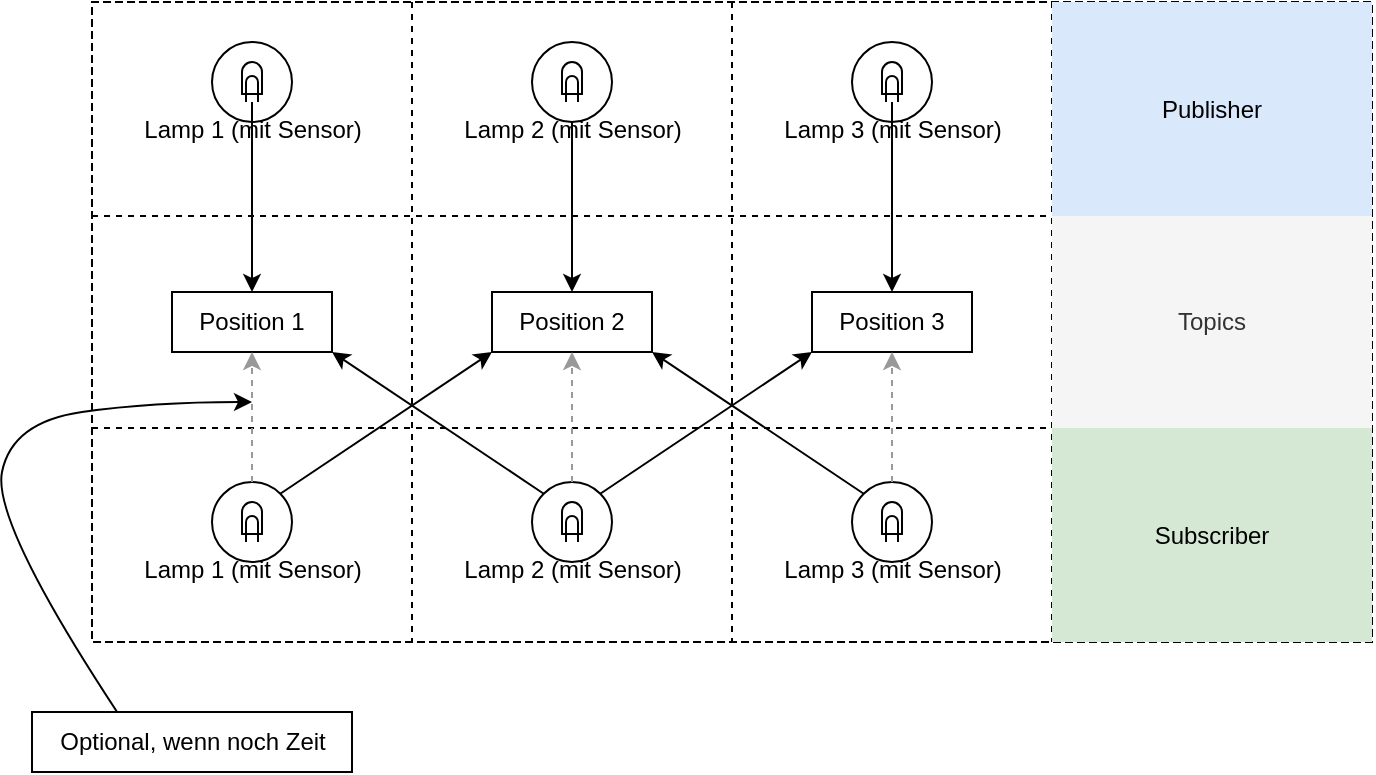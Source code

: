 <mxfile version="20.3.0" type="device"><diagram id="4X4gisASwxWvFrVxhyQj" name="Seite-1"><mxGraphModel dx="717" dy="546" grid="1" gridSize="10" guides="1" tooltips="1" connect="1" arrows="1" fold="1" page="1" pageScale="1" pageWidth="827" pageHeight="1169" math="0" shadow="0"><root><mxCell id="0"/><mxCell id="1" parent="0"/><mxCell id="Gg48wCXhTCdfV_ulJlR8-30" value="" style="shape=table;html=1;whiteSpace=wrap;startSize=0;container=1;collapsible=0;childLayout=tableLayout;dashed=1;perimeterSpacing=0;" parent="1" vertex="1"><mxGeometry x="120" y="720" width="640" height="320" as="geometry"/></mxCell><mxCell id="Gg48wCXhTCdfV_ulJlR8-31" value="" style="shape=tableRow;horizontal=0;startSize=0;swimlaneHead=0;swimlaneBody=0;top=0;left=0;bottom=0;right=0;collapsible=0;dropTarget=0;fillColor=none;points=[[0,0.5],[1,0.5]];portConstraint=eastwest;" parent="Gg48wCXhTCdfV_ulJlR8-30" vertex="1"><mxGeometry width="640" height="107" as="geometry"/></mxCell><mxCell id="Gg48wCXhTCdfV_ulJlR8-32" value="1" style="shape=partialRectangle;html=1;whiteSpace=wrap;connectable=0;fillColor=none;top=0;left=0;bottom=0;right=0;overflow=hidden;" parent="Gg48wCXhTCdfV_ulJlR8-31" vertex="1"><mxGeometry width="160" height="107" as="geometry"><mxRectangle width="160" height="107" as="alternateBounds"/></mxGeometry></mxCell><mxCell id="Gg48wCXhTCdfV_ulJlR8-33" value="" style="shape=partialRectangle;html=1;whiteSpace=wrap;connectable=0;fillColor=none;top=0;left=0;bottom=0;right=0;overflow=hidden;" parent="Gg48wCXhTCdfV_ulJlR8-31" vertex="1"><mxGeometry x="160" width="160" height="107" as="geometry"><mxRectangle width="160" height="107" as="alternateBounds"/></mxGeometry></mxCell><mxCell id="Gg48wCXhTCdfV_ulJlR8-34" value="" style="shape=partialRectangle;html=1;whiteSpace=wrap;connectable=0;fillColor=none;top=0;left=0;bottom=0;right=0;overflow=hidden;" parent="Gg48wCXhTCdfV_ulJlR8-31" vertex="1"><mxGeometry x="320" width="160" height="107" as="geometry"><mxRectangle width="160" height="107" as="alternateBounds"/></mxGeometry></mxCell><mxCell id="Gg48wCXhTCdfV_ulJlR8-43" value="Publisher" style="shape=partialRectangle;html=1;whiteSpace=wrap;connectable=0;fillColor=#dae8fc;top=0;left=0;bottom=0;right=0;overflow=hidden;strokeColor=#6c8ebf;" parent="Gg48wCXhTCdfV_ulJlR8-31" vertex="1"><mxGeometry x="480" width="160" height="107" as="geometry"><mxRectangle width="160" height="107" as="alternateBounds"/></mxGeometry></mxCell><mxCell id="Gg48wCXhTCdfV_ulJlR8-35" value="" style="shape=tableRow;horizontal=0;startSize=0;swimlaneHead=0;swimlaneBody=0;top=0;left=0;bottom=0;right=0;collapsible=0;dropTarget=0;fillColor=none;points=[[0,0.5],[1,0.5]];portConstraint=eastwest;" parent="Gg48wCXhTCdfV_ulJlR8-30" vertex="1"><mxGeometry y="107" width="640" height="106" as="geometry"/></mxCell><mxCell id="Gg48wCXhTCdfV_ulJlR8-36" value="" style="shape=partialRectangle;html=1;whiteSpace=wrap;connectable=0;fillColor=none;top=0;left=0;bottom=0;right=0;overflow=hidden;" parent="Gg48wCXhTCdfV_ulJlR8-35" vertex="1"><mxGeometry width="160" height="106" as="geometry"><mxRectangle width="160" height="106" as="alternateBounds"/></mxGeometry></mxCell><mxCell id="Gg48wCXhTCdfV_ulJlR8-37" value="" style="shape=partialRectangle;html=1;whiteSpace=wrap;connectable=0;fillColor=none;top=0;left=0;bottom=0;right=0;overflow=hidden;" parent="Gg48wCXhTCdfV_ulJlR8-35" vertex="1"><mxGeometry x="160" width="160" height="106" as="geometry"><mxRectangle width="160" height="106" as="alternateBounds"/></mxGeometry></mxCell><mxCell id="Gg48wCXhTCdfV_ulJlR8-38" value="" style="shape=partialRectangle;html=1;whiteSpace=wrap;connectable=0;fillColor=none;top=0;left=0;bottom=0;right=0;overflow=hidden;" parent="Gg48wCXhTCdfV_ulJlR8-35" vertex="1"><mxGeometry x="320" width="160" height="106" as="geometry"><mxRectangle width="160" height="106" as="alternateBounds"/></mxGeometry></mxCell><mxCell id="Gg48wCXhTCdfV_ulJlR8-44" value="Topics" style="shape=partialRectangle;html=1;whiteSpace=wrap;connectable=0;fillColor=#f5f5f5;top=0;left=0;bottom=0;right=0;overflow=hidden;strokeColor=#666666;fontColor=#333333;" parent="Gg48wCXhTCdfV_ulJlR8-35" vertex="1"><mxGeometry x="480" width="160" height="106" as="geometry"><mxRectangle width="160" height="106" as="alternateBounds"/></mxGeometry></mxCell><mxCell id="Gg48wCXhTCdfV_ulJlR8-39" value="" style="shape=tableRow;horizontal=0;startSize=0;swimlaneHead=0;swimlaneBody=0;top=0;left=0;bottom=0;right=0;collapsible=0;dropTarget=0;fillColor=none;points=[[0,0.5],[1,0.5]];portConstraint=eastwest;" parent="Gg48wCXhTCdfV_ulJlR8-30" vertex="1"><mxGeometry y="213" width="640" height="107" as="geometry"/></mxCell><mxCell id="Gg48wCXhTCdfV_ulJlR8-40" value="" style="shape=partialRectangle;html=1;whiteSpace=wrap;connectable=0;fillColor=none;top=0;left=0;bottom=0;right=0;overflow=hidden;" parent="Gg48wCXhTCdfV_ulJlR8-39" vertex="1"><mxGeometry width="160" height="107" as="geometry"><mxRectangle width="160" height="107" as="alternateBounds"/></mxGeometry></mxCell><mxCell id="Gg48wCXhTCdfV_ulJlR8-41" value="" style="shape=partialRectangle;html=1;whiteSpace=wrap;connectable=0;fillColor=none;top=0;left=0;bottom=0;right=0;overflow=hidden;" parent="Gg48wCXhTCdfV_ulJlR8-39" vertex="1"><mxGeometry x="160" width="160" height="107" as="geometry"><mxRectangle width="160" height="107" as="alternateBounds"/></mxGeometry></mxCell><mxCell id="Gg48wCXhTCdfV_ulJlR8-42" value="" style="shape=partialRectangle;html=1;whiteSpace=wrap;connectable=0;fillColor=none;top=0;left=0;bottom=0;right=0;overflow=hidden;pointerEvents=1;" parent="Gg48wCXhTCdfV_ulJlR8-39" vertex="1"><mxGeometry x="320" width="160" height="107" as="geometry"><mxRectangle width="160" height="107" as="alternateBounds"/></mxGeometry></mxCell><mxCell id="Gg48wCXhTCdfV_ulJlR8-45" value="Subscriber" style="shape=partialRectangle;html=1;whiteSpace=wrap;connectable=0;fillColor=#d5e8d4;top=0;left=0;bottom=0;right=0;overflow=hidden;pointerEvents=1;strokeColor=#82b366;" parent="Gg48wCXhTCdfV_ulJlR8-39" vertex="1"><mxGeometry x="480" width="160" height="107" as="geometry"><mxRectangle width="160" height="107" as="alternateBounds"/></mxGeometry></mxCell><mxCell id="Gg48wCXhTCdfV_ulJlR8-46" value="Position 2" style="whiteSpace=wrap;html=1;" parent="1" vertex="1"><mxGeometry x="320" y="865" width="80" height="30" as="geometry"/></mxCell><mxCell id="Gg48wCXhTCdfV_ulJlR8-47" value="" style="group" parent="1" vertex="1" connectable="0"><mxGeometry x="180" y="740" width="40" height="40" as="geometry"/></mxCell><mxCell id="Gg48wCXhTCdfV_ulJlR8-48" value="" style="ellipse;whiteSpace=wrap;html=1;aspect=fixed;" parent="Gg48wCXhTCdfV_ulJlR8-47" vertex="1"><mxGeometry width="40" height="40" as="geometry"/></mxCell><mxCell id="Gg48wCXhTCdfV_ulJlR8-49" value="Lamp 1 (mit Sensor)" style="verticalLabelPosition=bottom;shadow=0;dashed=0;align=center;html=1;verticalAlign=top;shape=mxgraph.electrical.opto_electronics.lamp" parent="Gg48wCXhTCdfV_ulJlR8-47" vertex="1"><mxGeometry x="15" y="10" width="10" height="20" as="geometry"/></mxCell><mxCell id="Gg48wCXhTCdfV_ulJlR8-50" value="" style="group" parent="1" vertex="1" connectable="0"><mxGeometry x="180" y="960" width="40" height="40" as="geometry"/></mxCell><mxCell id="Gg48wCXhTCdfV_ulJlR8-51" value="" style="ellipse;whiteSpace=wrap;html=1;aspect=fixed;" parent="Gg48wCXhTCdfV_ulJlR8-50" vertex="1"><mxGeometry width="40" height="40" as="geometry"/></mxCell><mxCell id="Gg48wCXhTCdfV_ulJlR8-52" value="Lamp 1 (mit Sensor)" style="verticalLabelPosition=bottom;shadow=0;dashed=0;align=center;html=1;verticalAlign=top;shape=mxgraph.electrical.opto_electronics.lamp" parent="Gg48wCXhTCdfV_ulJlR8-50" vertex="1"><mxGeometry x="15" y="10" width="10" height="20" as="geometry"/></mxCell><mxCell id="Gg48wCXhTCdfV_ulJlR8-53" value="" style="group" parent="1" vertex="1" connectable="0"><mxGeometry x="340" y="740" width="40" height="40" as="geometry"/></mxCell><mxCell id="Gg48wCXhTCdfV_ulJlR8-54" value="" style="ellipse;whiteSpace=wrap;html=1;aspect=fixed;" parent="Gg48wCXhTCdfV_ulJlR8-53" vertex="1"><mxGeometry width="40" height="40" as="geometry"/></mxCell><mxCell id="Gg48wCXhTCdfV_ulJlR8-55" value="Lamp 2 (mit Sensor)" style="verticalLabelPosition=bottom;shadow=0;dashed=0;align=center;html=1;verticalAlign=top;shape=mxgraph.electrical.opto_electronics.lamp" parent="Gg48wCXhTCdfV_ulJlR8-53" vertex="1"><mxGeometry x="15" y="10" width="10" height="20" as="geometry"/></mxCell><mxCell id="Gg48wCXhTCdfV_ulJlR8-56" value="" style="group" parent="1" vertex="1" connectable="0"><mxGeometry x="340" y="960" width="40" height="40" as="geometry"/></mxCell><mxCell id="Gg48wCXhTCdfV_ulJlR8-57" value="" style="ellipse;whiteSpace=wrap;html=1;aspect=fixed;" parent="Gg48wCXhTCdfV_ulJlR8-56" vertex="1"><mxGeometry width="40" height="40" as="geometry"/></mxCell><mxCell id="Gg48wCXhTCdfV_ulJlR8-58" value="Lamp 2 (mit Sensor)" style="verticalLabelPosition=bottom;shadow=0;dashed=0;align=center;html=1;verticalAlign=top;shape=mxgraph.electrical.opto_electronics.lamp" parent="Gg48wCXhTCdfV_ulJlR8-56" vertex="1"><mxGeometry x="15" y="10" width="10" height="20" as="geometry"/></mxCell><mxCell id="Gg48wCXhTCdfV_ulJlR8-59" value="" style="group" parent="1" vertex="1" connectable="0"><mxGeometry x="500" y="740" width="40" height="40" as="geometry"/></mxCell><mxCell id="Gg48wCXhTCdfV_ulJlR8-60" value="" style="ellipse;whiteSpace=wrap;html=1;aspect=fixed;" parent="Gg48wCXhTCdfV_ulJlR8-59" vertex="1"><mxGeometry width="40" height="40" as="geometry"/></mxCell><mxCell id="Gg48wCXhTCdfV_ulJlR8-61" value="Lamp 3 (mit Sensor)" style="verticalLabelPosition=bottom;shadow=0;dashed=0;align=center;html=1;verticalAlign=top;shape=mxgraph.electrical.opto_electronics.lamp" parent="Gg48wCXhTCdfV_ulJlR8-59" vertex="1"><mxGeometry x="15" y="10" width="10" height="20" as="geometry"/></mxCell><mxCell id="Gg48wCXhTCdfV_ulJlR8-65" value="" style="group" parent="1" vertex="1" connectable="0"><mxGeometry x="500" y="960" width="40" height="40" as="geometry"/></mxCell><mxCell id="Gg48wCXhTCdfV_ulJlR8-66" value="" style="ellipse;whiteSpace=wrap;html=1;aspect=fixed;" parent="Gg48wCXhTCdfV_ulJlR8-65" vertex="1"><mxGeometry width="40" height="40" as="geometry"/></mxCell><mxCell id="Gg48wCXhTCdfV_ulJlR8-67" value="Lamp 3 (mit Sensor)" style="verticalLabelPosition=bottom;shadow=0;dashed=0;align=center;html=1;verticalAlign=top;shape=mxgraph.electrical.opto_electronics.lamp" parent="Gg48wCXhTCdfV_ulJlR8-65" vertex="1"><mxGeometry x="15" y="10" width="10" height="20" as="geometry"/></mxCell><mxCell id="Gg48wCXhTCdfV_ulJlR8-68" style="edgeStyle=orthogonalEdgeStyle;rounded=0;orthogonalLoop=1;jettySize=auto;html=1;entryX=0.5;entryY=0;entryDx=0;entryDy=0;" parent="1" source="Gg48wCXhTCdfV_ulJlR8-49" target="Gg48wCXhTCdfV_ulJlR8-70" edge="1"><mxGeometry relative="1" as="geometry"/></mxCell><mxCell id="Gg48wCXhTCdfV_ulJlR8-69" style="edgeStyle=orthogonalEdgeStyle;rounded=0;orthogonalLoop=1;jettySize=auto;html=1;exitX=0.5;exitY=1;exitDx=0;exitDy=0;" parent="1" source="Gg48wCXhTCdfV_ulJlR8-54" target="Gg48wCXhTCdfV_ulJlR8-46" edge="1"><mxGeometry relative="1" as="geometry"/></mxCell><mxCell id="Gg48wCXhTCdfV_ulJlR8-70" value="Position 1" style="whiteSpace=wrap;html=1;" parent="1" vertex="1"><mxGeometry x="160" y="865" width="80" height="30" as="geometry"/></mxCell><mxCell id="Gg48wCXhTCdfV_ulJlR8-71" value="Position 3" style="whiteSpace=wrap;html=1;" parent="1" vertex="1"><mxGeometry x="480" y="865" width="80" height="30" as="geometry"/></mxCell><mxCell id="Gg48wCXhTCdfV_ulJlR8-72" style="edgeStyle=orthogonalEdgeStyle;rounded=0;orthogonalLoop=1;jettySize=auto;html=1;entryX=0.5;entryY=0;entryDx=0;entryDy=0;" parent="1" source="Gg48wCXhTCdfV_ulJlR8-61" target="Gg48wCXhTCdfV_ulJlR8-71" edge="1"><mxGeometry relative="1" as="geometry"/></mxCell><mxCell id="Gg48wCXhTCdfV_ulJlR8-78" value="" style="endArrow=classic;html=1;rounded=0;exitX=1;exitY=0;exitDx=0;exitDy=0;entryX=0;entryY=1;entryDx=0;entryDy=0;" parent="1" source="Gg48wCXhTCdfV_ulJlR8-51" target="Gg48wCXhTCdfV_ulJlR8-46" edge="1"><mxGeometry width="50" height="50" relative="1" as="geometry"><mxPoint x="380" y="850" as="sourcePoint"/><mxPoint x="430" y="800" as="targetPoint"/></mxGeometry></mxCell><mxCell id="Gg48wCXhTCdfV_ulJlR8-79" value="" style="endArrow=classic;html=1;rounded=0;entryX=1;entryY=1;entryDx=0;entryDy=0;exitX=0;exitY=0;exitDx=0;exitDy=0;" parent="1" source="Gg48wCXhTCdfV_ulJlR8-57" target="Gg48wCXhTCdfV_ulJlR8-70" edge="1"><mxGeometry width="50" height="50" relative="1" as="geometry"><mxPoint x="340" y="950" as="sourcePoint"/><mxPoint x="430" y="800" as="targetPoint"/></mxGeometry></mxCell><mxCell id="Gg48wCXhTCdfV_ulJlR8-80" value="" style="endArrow=classic;html=1;rounded=0;exitX=1;exitY=0;exitDx=0;exitDy=0;entryX=0;entryY=1;entryDx=0;entryDy=0;" parent="1" source="Gg48wCXhTCdfV_ulJlR8-57" target="Gg48wCXhTCdfV_ulJlR8-71" edge="1"><mxGeometry width="50" height="50" relative="1" as="geometry"><mxPoint x="366.002" y="955.858" as="sourcePoint"/><mxPoint x="461.86" y="895" as="targetPoint"/></mxGeometry></mxCell><mxCell id="Gg48wCXhTCdfV_ulJlR8-81" value="" style="endArrow=classic;html=1;rounded=0;exitX=0;exitY=0;exitDx=0;exitDy=0;entryX=1;entryY=1;entryDx=0;entryDy=0;" parent="1" source="Gg48wCXhTCdfV_ulJlR8-66" target="Gg48wCXhTCdfV_ulJlR8-46" edge="1"><mxGeometry width="50" height="50" relative="1" as="geometry"><mxPoint x="485.858" y="955.858" as="sourcePoint"/><mxPoint x="390" y="895" as="targetPoint"/></mxGeometry></mxCell><mxCell id="YoMj3AKny-J_59yYHPGS-1" value="" style="endArrow=classic;html=1;rounded=0;entryX=0.5;entryY=1;entryDx=0;entryDy=0;exitX=0.5;exitY=0;exitDx=0;exitDy=0;dashed=1;strokeColor=#999999;" edge="1" parent="1" source="Gg48wCXhTCdfV_ulJlR8-51" target="Gg48wCXhTCdfV_ulJlR8-70"><mxGeometry width="50" height="50" relative="1" as="geometry"><mxPoint x="70" y="980" as="sourcePoint"/><mxPoint x="120" y="930" as="targetPoint"/></mxGeometry></mxCell><mxCell id="YoMj3AKny-J_59yYHPGS-2" value="" style="endArrow=classic;html=1;rounded=0;entryX=0.5;entryY=1;entryDx=0;entryDy=0;exitX=0.5;exitY=0;exitDx=0;exitDy=0;dashed=1;strokeColor=#999999;" edge="1" parent="1" source="Gg48wCXhTCdfV_ulJlR8-57" target="Gg48wCXhTCdfV_ulJlR8-46"><mxGeometry width="50" height="50" relative="1" as="geometry"><mxPoint x="359.73" y="960.0" as="sourcePoint"/><mxPoint x="359.73" y="895.0" as="targetPoint"/></mxGeometry></mxCell><mxCell id="YoMj3AKny-J_59yYHPGS-3" value="" style="endArrow=classic;html=1;rounded=0;entryX=0.5;entryY=1;entryDx=0;entryDy=0;dashed=1;strokeColor=#999999;" edge="1" parent="1" target="Gg48wCXhTCdfV_ulJlR8-71"><mxGeometry width="50" height="50" relative="1" as="geometry"><mxPoint x="520" y="960" as="sourcePoint"/><mxPoint x="519.73" y="895.0" as="targetPoint"/></mxGeometry></mxCell><mxCell id="YoMj3AKny-J_59yYHPGS-4" value="Optional, wenn noch Zeit" style="text;html=1;align=center;verticalAlign=middle;resizable=0;points=[];autosize=1;strokeColor=default;fillColor=none;" vertex="1" parent="1"><mxGeometry x="90" y="1075" width="160" height="30" as="geometry"/></mxCell><mxCell id="YoMj3AKny-J_59yYHPGS-6" value="" style="curved=1;endArrow=classic;html=1;rounded=0;strokeColor=#000000;exitX=0.265;exitY=-0.009;exitDx=0;exitDy=0;exitPerimeter=0;" edge="1" parent="1" source="YoMj3AKny-J_59yYHPGS-4"><mxGeometry width="50" height="50" relative="1" as="geometry"><mxPoint x="150" y="970" as="sourcePoint"/><mxPoint x="200" y="920" as="targetPoint"/><Array as="points"><mxPoint x="70" y="980"/><mxPoint x="80" y="930"/><mxPoint x="150" y="920"/></Array></mxGeometry></mxCell></root></mxGraphModel></diagram></mxfile>